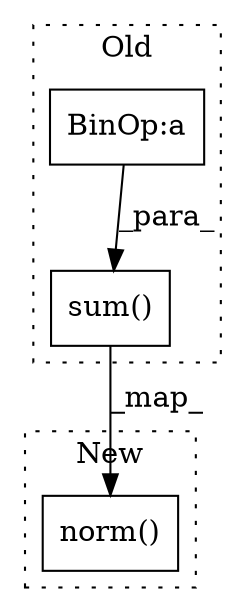 digraph G {
subgraph cluster0 {
1 [label="sum()" a="75" s="3032,3060" l="7,9" shape="box"];
3 [label="BinOp:a" a="82" s="3048" l="3" shape="box"];
label = "Old";
style="dotted";
}
subgraph cluster1 {
2 [label="norm()" a="75" s="3024,3040" l="15,9" shape="box"];
label = "New";
style="dotted";
}
1 -> 2 [label="_map_"];
3 -> 1 [label="_para_"];
}
